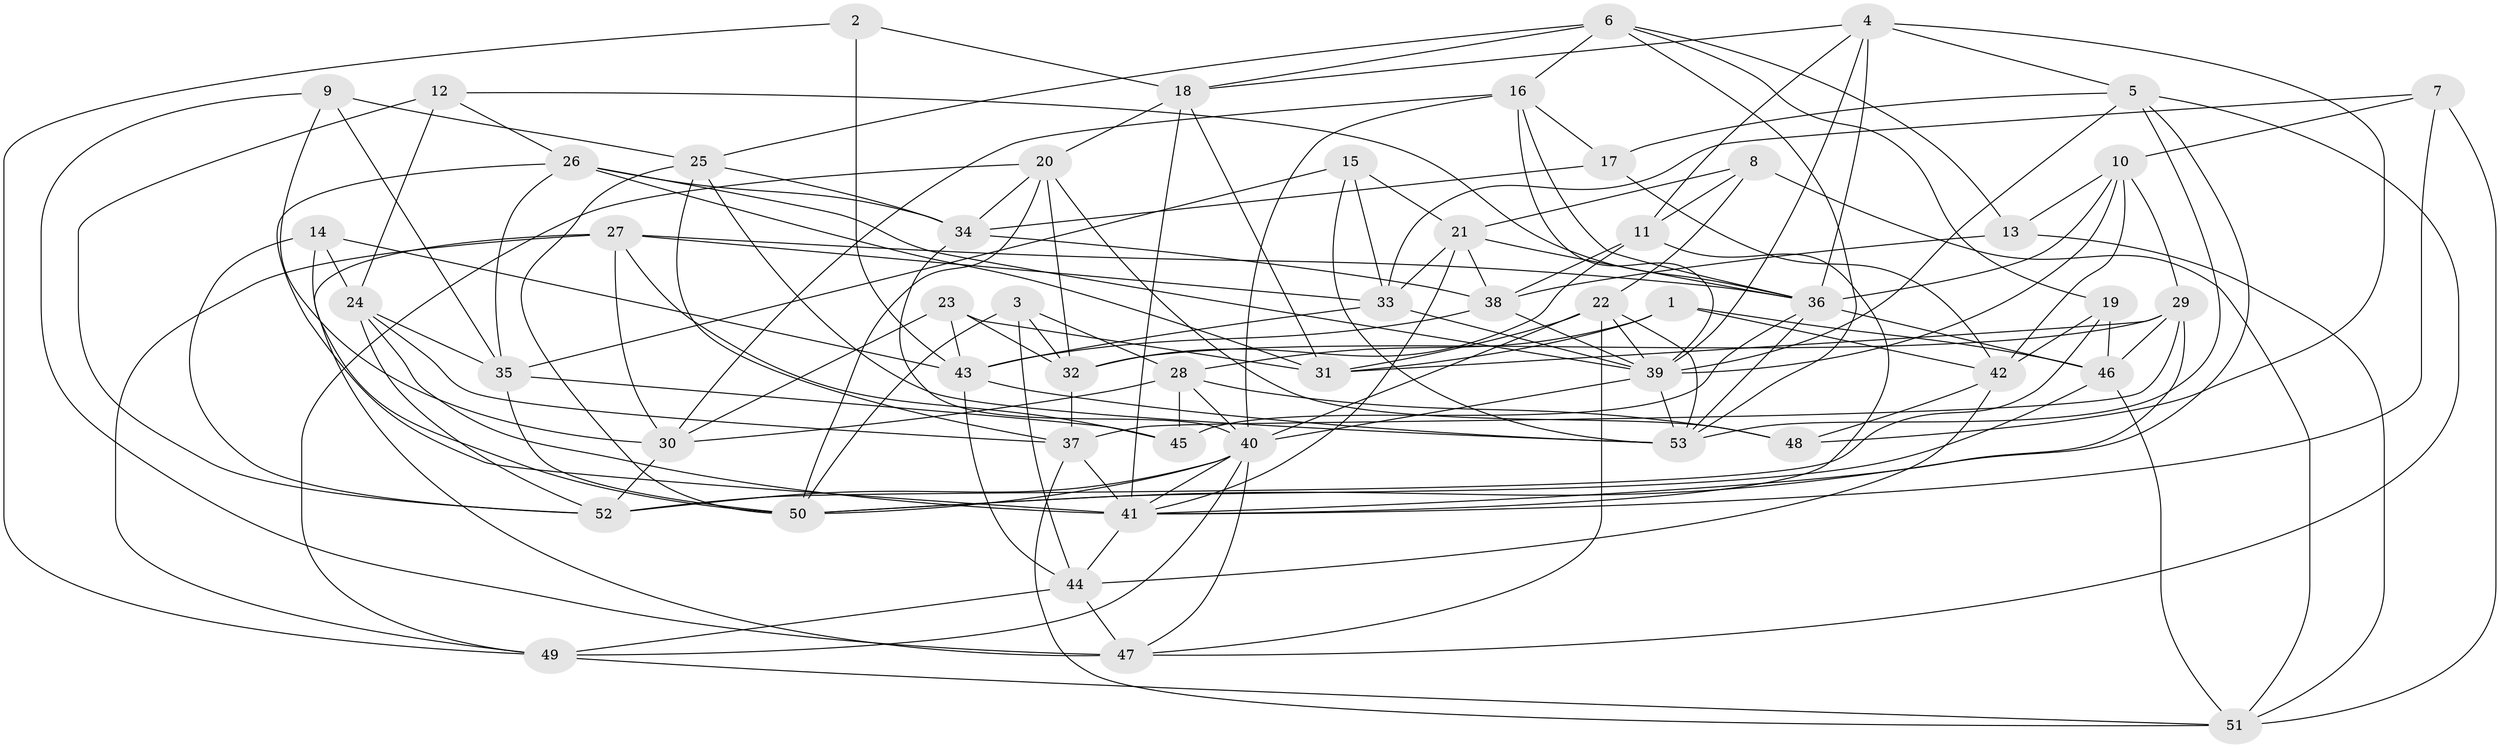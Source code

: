 // original degree distribution, {4: 1.0}
// Generated by graph-tools (version 1.1) at 2025/50/03/09/25 03:50:47]
// undirected, 53 vertices, 153 edges
graph export_dot {
graph [start="1"]
  node [color=gray90,style=filled];
  1;
  2;
  3;
  4;
  5;
  6;
  7;
  8;
  9;
  10;
  11;
  12;
  13;
  14;
  15;
  16;
  17;
  18;
  19;
  20;
  21;
  22;
  23;
  24;
  25;
  26;
  27;
  28;
  29;
  30;
  31;
  32;
  33;
  34;
  35;
  36;
  37;
  38;
  39;
  40;
  41;
  42;
  43;
  44;
  45;
  46;
  47;
  48;
  49;
  50;
  51;
  52;
  53;
  1 -- 28 [weight=1.0];
  1 -- 31 [weight=1.0];
  1 -- 42 [weight=1.0];
  1 -- 46 [weight=1.0];
  2 -- 18 [weight=1.0];
  2 -- 43 [weight=2.0];
  2 -- 49 [weight=1.0];
  3 -- 28 [weight=1.0];
  3 -- 32 [weight=1.0];
  3 -- 44 [weight=1.0];
  3 -- 50 [weight=1.0];
  4 -- 5 [weight=1.0];
  4 -- 11 [weight=2.0];
  4 -- 18 [weight=1.0];
  4 -- 36 [weight=2.0];
  4 -- 39 [weight=1.0];
  4 -- 48 [weight=1.0];
  5 -- 17 [weight=1.0];
  5 -- 39 [weight=1.0];
  5 -- 47 [weight=1.0];
  5 -- 50 [weight=1.0];
  5 -- 53 [weight=1.0];
  6 -- 13 [weight=1.0];
  6 -- 16 [weight=1.0];
  6 -- 18 [weight=1.0];
  6 -- 19 [weight=1.0];
  6 -- 25 [weight=1.0];
  6 -- 53 [weight=1.0];
  7 -- 10 [weight=1.0];
  7 -- 33 [weight=1.0];
  7 -- 41 [weight=1.0];
  7 -- 51 [weight=1.0];
  8 -- 11 [weight=1.0];
  8 -- 21 [weight=1.0];
  8 -- 22 [weight=1.0];
  8 -- 51 [weight=1.0];
  9 -- 25 [weight=1.0];
  9 -- 30 [weight=1.0];
  9 -- 35 [weight=1.0];
  9 -- 47 [weight=1.0];
  10 -- 13 [weight=1.0];
  10 -- 29 [weight=1.0];
  10 -- 36 [weight=1.0];
  10 -- 39 [weight=1.0];
  10 -- 42 [weight=1.0];
  11 -- 32 [weight=1.0];
  11 -- 38 [weight=1.0];
  11 -- 41 [weight=1.0];
  12 -- 24 [weight=1.0];
  12 -- 26 [weight=1.0];
  12 -- 36 [weight=1.0];
  12 -- 52 [weight=1.0];
  13 -- 38 [weight=1.0];
  13 -- 51 [weight=1.0];
  14 -- 24 [weight=1.0];
  14 -- 43 [weight=1.0];
  14 -- 50 [weight=1.0];
  14 -- 52 [weight=1.0];
  15 -- 21 [weight=1.0];
  15 -- 33 [weight=1.0];
  15 -- 35 [weight=1.0];
  15 -- 53 [weight=1.0];
  16 -- 17 [weight=1.0];
  16 -- 30 [weight=1.0];
  16 -- 36 [weight=1.0];
  16 -- 39 [weight=1.0];
  16 -- 40 [weight=1.0];
  17 -- 34 [weight=1.0];
  17 -- 42 [weight=1.0];
  18 -- 20 [weight=1.0];
  18 -- 31 [weight=1.0];
  18 -- 41 [weight=1.0];
  19 -- 42 [weight=1.0];
  19 -- 46 [weight=1.0];
  19 -- 52 [weight=1.0];
  20 -- 32 [weight=1.0];
  20 -- 34 [weight=1.0];
  20 -- 48 [weight=1.0];
  20 -- 49 [weight=1.0];
  20 -- 50 [weight=1.0];
  21 -- 33 [weight=1.0];
  21 -- 36 [weight=1.0];
  21 -- 38 [weight=1.0];
  21 -- 41 [weight=1.0];
  22 -- 31 [weight=1.0];
  22 -- 39 [weight=1.0];
  22 -- 40 [weight=1.0];
  22 -- 47 [weight=1.0];
  22 -- 53 [weight=1.0];
  23 -- 30 [weight=1.0];
  23 -- 31 [weight=1.0];
  23 -- 32 [weight=1.0];
  23 -- 43 [weight=1.0];
  24 -- 35 [weight=1.0];
  24 -- 37 [weight=1.0];
  24 -- 41 [weight=1.0];
  24 -- 52 [weight=1.0];
  25 -- 34 [weight=1.0];
  25 -- 37 [weight=1.0];
  25 -- 50 [weight=1.0];
  25 -- 53 [weight=1.0];
  26 -- 31 [weight=1.0];
  26 -- 34 [weight=1.0];
  26 -- 35 [weight=1.0];
  26 -- 39 [weight=1.0];
  26 -- 41 [weight=1.0];
  27 -- 30 [weight=1.0];
  27 -- 33 [weight=1.0];
  27 -- 36 [weight=1.0];
  27 -- 45 [weight=1.0];
  27 -- 47 [weight=1.0];
  27 -- 49 [weight=1.0];
  28 -- 30 [weight=1.0];
  28 -- 40 [weight=1.0];
  28 -- 45 [weight=1.0];
  28 -- 48 [weight=1.0];
  29 -- 31 [weight=1.0];
  29 -- 32 [weight=1.0];
  29 -- 37 [weight=1.0];
  29 -- 41 [weight=1.0];
  29 -- 46 [weight=1.0];
  30 -- 52 [weight=1.0];
  32 -- 37 [weight=1.0];
  33 -- 39 [weight=1.0];
  33 -- 43 [weight=1.0];
  34 -- 38 [weight=1.0];
  34 -- 40 [weight=1.0];
  35 -- 45 [weight=1.0];
  35 -- 50 [weight=1.0];
  36 -- 45 [weight=1.0];
  36 -- 46 [weight=1.0];
  36 -- 53 [weight=1.0];
  37 -- 41 [weight=1.0];
  37 -- 51 [weight=1.0];
  38 -- 39 [weight=1.0];
  38 -- 43 [weight=1.0];
  39 -- 40 [weight=1.0];
  39 -- 53 [weight=1.0];
  40 -- 41 [weight=1.0];
  40 -- 47 [weight=1.0];
  40 -- 49 [weight=1.0];
  40 -- 50 [weight=1.0];
  40 -- 52 [weight=1.0];
  41 -- 44 [weight=1.0];
  42 -- 44 [weight=1.0];
  42 -- 48 [weight=1.0];
  43 -- 44 [weight=1.0];
  43 -- 53 [weight=1.0];
  44 -- 47 [weight=1.0];
  44 -- 49 [weight=1.0];
  46 -- 50 [weight=1.0];
  46 -- 51 [weight=1.0];
  49 -- 51 [weight=1.0];
}

